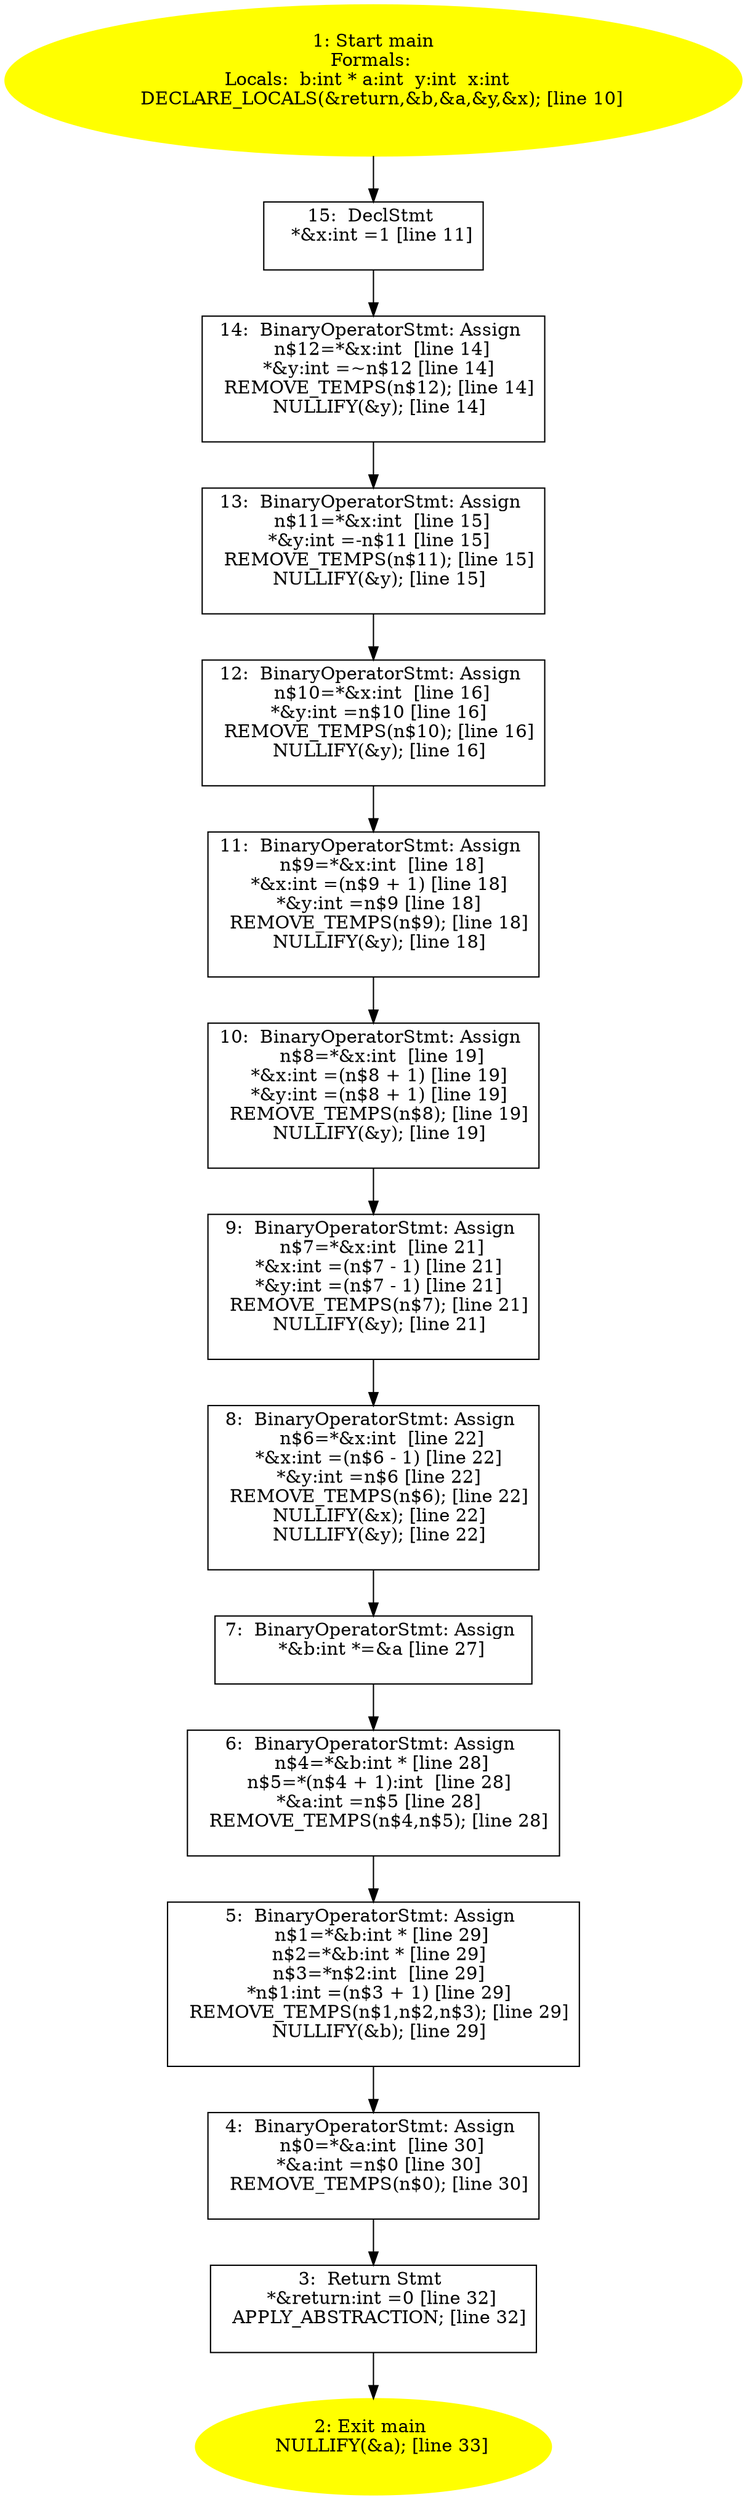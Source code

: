 /* @generated */
digraph iCFG {
15 [label="15:  DeclStmt \n   *&x:int =1 [line 11]\n " shape="box"]
	

	 15 -> 14 ;
14 [label="14:  BinaryOperatorStmt: Assign \n   n$12=*&x:int  [line 14]\n  *&y:int =~n$12 [line 14]\n  REMOVE_TEMPS(n$12); [line 14]\n  NULLIFY(&y); [line 14]\n " shape="box"]
	

	 14 -> 13 ;
13 [label="13:  BinaryOperatorStmt: Assign \n   n$11=*&x:int  [line 15]\n  *&y:int =-n$11 [line 15]\n  REMOVE_TEMPS(n$11); [line 15]\n  NULLIFY(&y); [line 15]\n " shape="box"]
	

	 13 -> 12 ;
12 [label="12:  BinaryOperatorStmt: Assign \n   n$10=*&x:int  [line 16]\n  *&y:int =n$10 [line 16]\n  REMOVE_TEMPS(n$10); [line 16]\n  NULLIFY(&y); [line 16]\n " shape="box"]
	

	 12 -> 11 ;
11 [label="11:  BinaryOperatorStmt: Assign \n   n$9=*&x:int  [line 18]\n  *&x:int =(n$9 + 1) [line 18]\n  *&y:int =n$9 [line 18]\n  REMOVE_TEMPS(n$9); [line 18]\n  NULLIFY(&y); [line 18]\n " shape="box"]
	

	 11 -> 10 ;
10 [label="10:  BinaryOperatorStmt: Assign \n   n$8=*&x:int  [line 19]\n  *&x:int =(n$8 + 1) [line 19]\n  *&y:int =(n$8 + 1) [line 19]\n  REMOVE_TEMPS(n$8); [line 19]\n  NULLIFY(&y); [line 19]\n " shape="box"]
	

	 10 -> 9 ;
9 [label="9:  BinaryOperatorStmt: Assign \n   n$7=*&x:int  [line 21]\n  *&x:int =(n$7 - 1) [line 21]\n  *&y:int =(n$7 - 1) [line 21]\n  REMOVE_TEMPS(n$7); [line 21]\n  NULLIFY(&y); [line 21]\n " shape="box"]
	

	 9 -> 8 ;
8 [label="8:  BinaryOperatorStmt: Assign \n   n$6=*&x:int  [line 22]\n  *&x:int =(n$6 - 1) [line 22]\n  *&y:int =n$6 [line 22]\n  REMOVE_TEMPS(n$6); [line 22]\n  NULLIFY(&x); [line 22]\n  NULLIFY(&y); [line 22]\n " shape="box"]
	

	 8 -> 7 ;
7 [label="7:  BinaryOperatorStmt: Assign \n   *&b:int *=&a [line 27]\n " shape="box"]
	

	 7 -> 6 ;
6 [label="6:  BinaryOperatorStmt: Assign \n   n$4=*&b:int * [line 28]\n  n$5=*(n$4 + 1):int  [line 28]\n  *&a:int =n$5 [line 28]\n  REMOVE_TEMPS(n$4,n$5); [line 28]\n " shape="box"]
	

	 6 -> 5 ;
5 [label="5:  BinaryOperatorStmt: Assign \n   n$1=*&b:int * [line 29]\n  n$2=*&b:int * [line 29]\n  n$3=*n$2:int  [line 29]\n  *n$1:int =(n$3 + 1) [line 29]\n  REMOVE_TEMPS(n$1,n$2,n$3); [line 29]\n  NULLIFY(&b); [line 29]\n " shape="box"]
	

	 5 -> 4 ;
4 [label="4:  BinaryOperatorStmt: Assign \n   n$0=*&a:int  [line 30]\n  *&a:int =n$0 [line 30]\n  REMOVE_TEMPS(n$0); [line 30]\n " shape="box"]
	

	 4 -> 3 ;
3 [label="3:  Return Stmt \n   *&return:int =0 [line 32]\n  APPLY_ABSTRACTION; [line 32]\n " shape="box"]
	

	 3 -> 2 ;
2 [label="2: Exit main \n   NULLIFY(&a); [line 33]\n " color=yellow style=filled]
	

1 [label="1: Start main\nFormals: \nLocals:  b:int * a:int  y:int  x:int  \n   DECLARE_LOCALS(&return,&b,&a,&y,&x); [line 10]\n " color=yellow style=filled]
	

	 1 -> 15 ;
}
